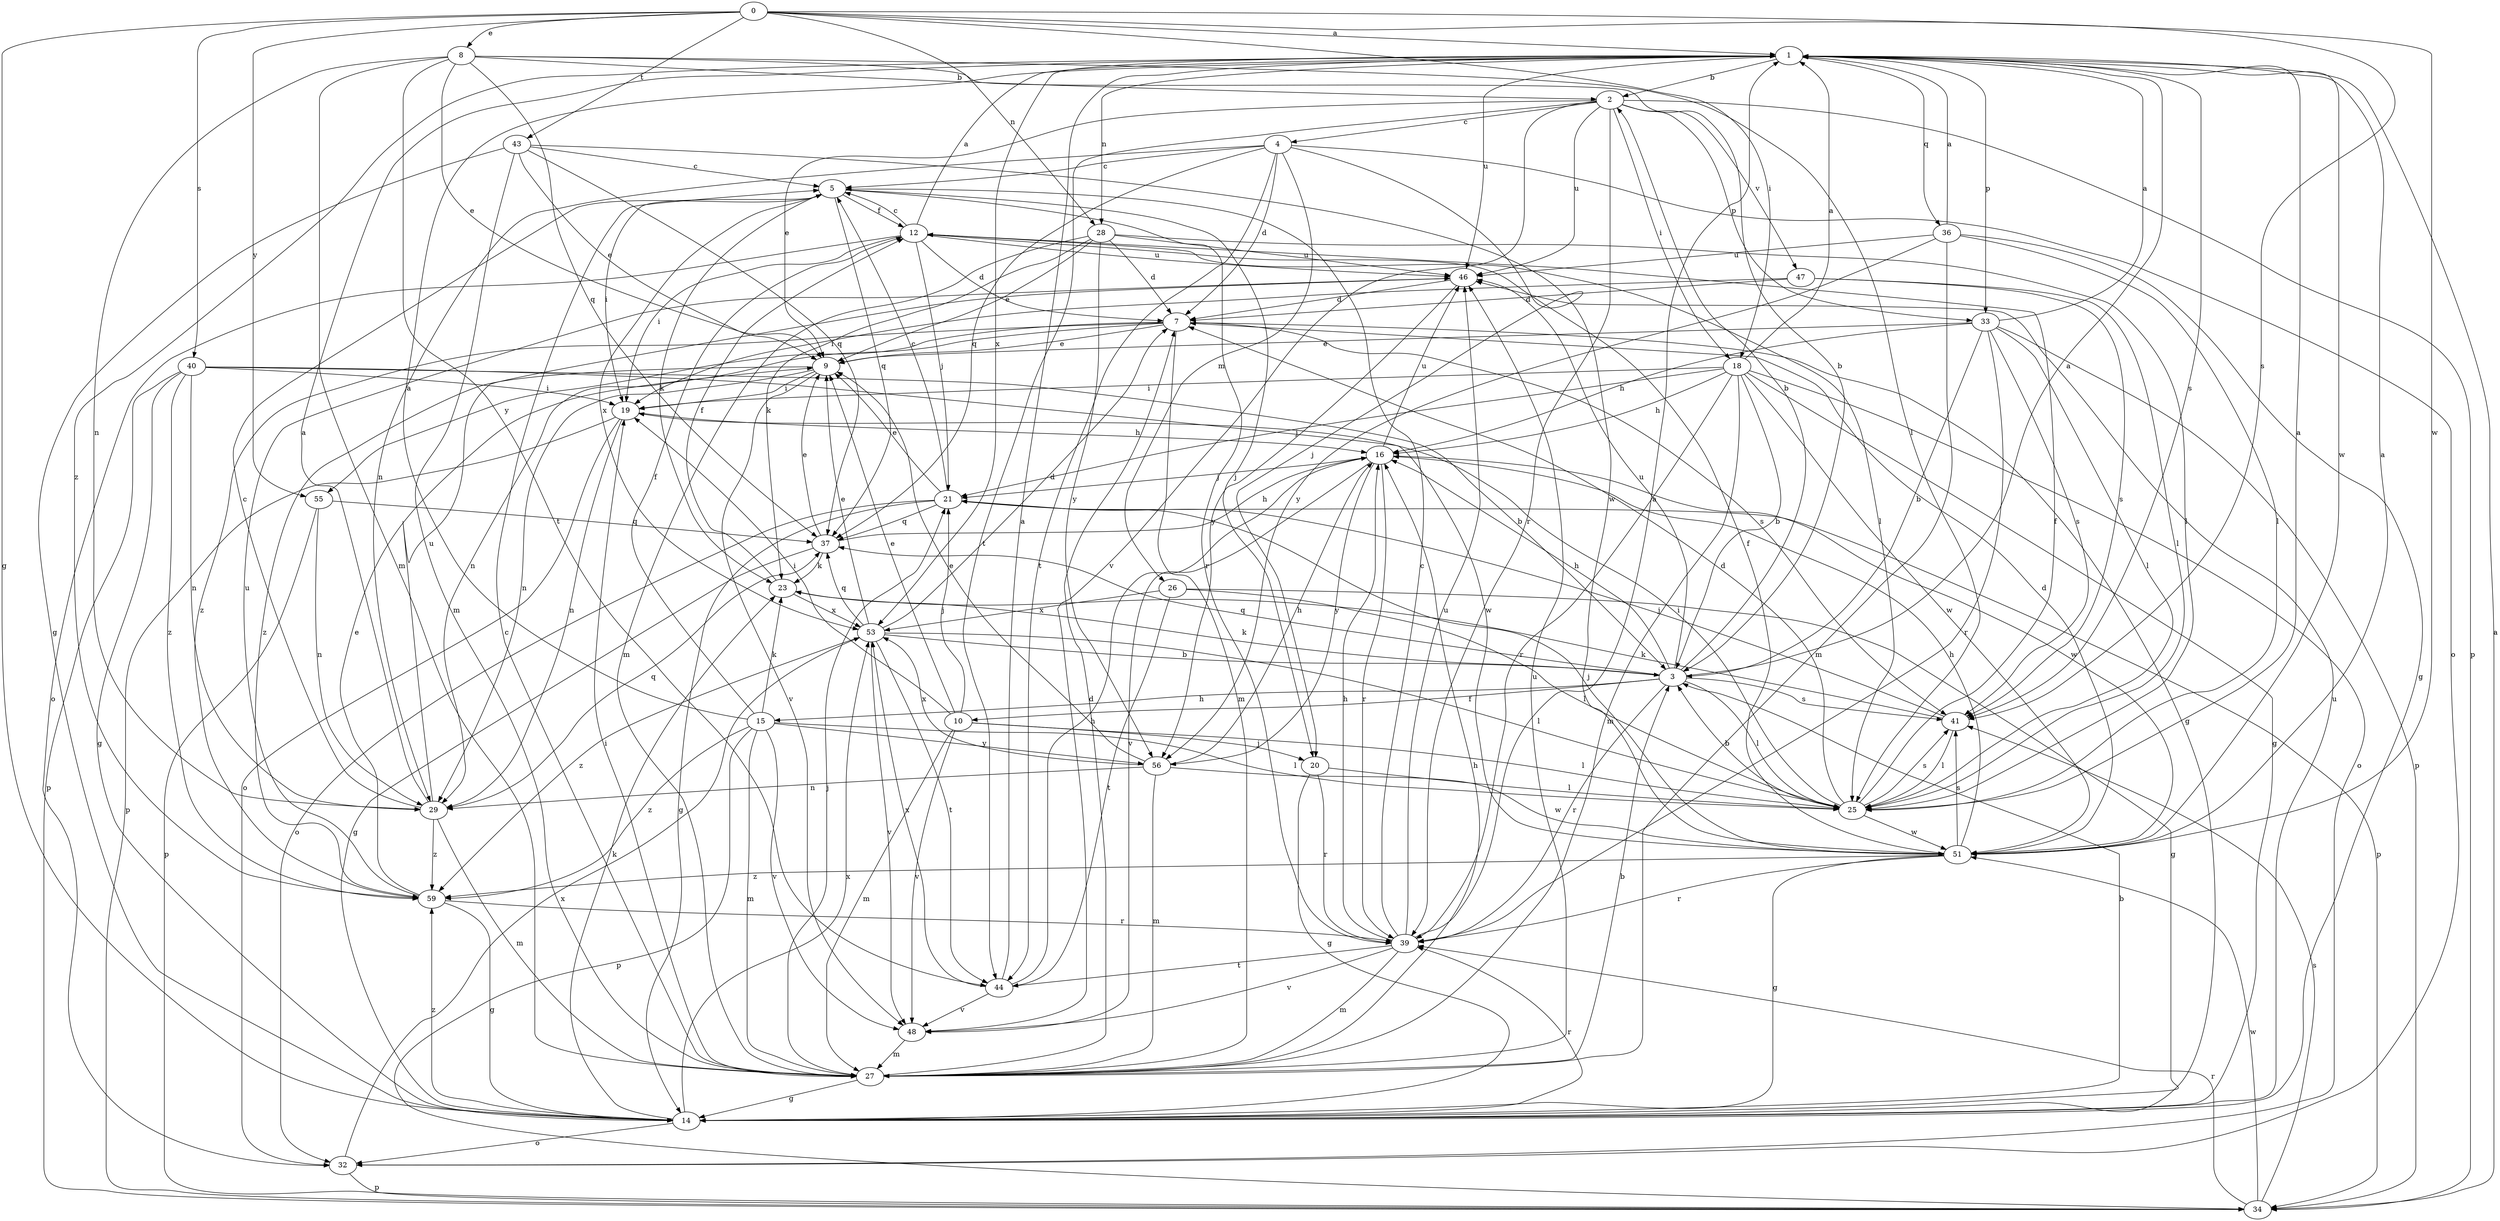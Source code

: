 strict digraph  {
0;
1;
2;
3;
4;
5;
7;
8;
9;
10;
12;
14;
15;
16;
18;
19;
20;
21;
23;
25;
26;
27;
28;
29;
32;
33;
34;
36;
37;
39;
40;
41;
43;
44;
46;
47;
48;
51;
53;
55;
56;
59;
0 -> 1  [label=a];
0 -> 8  [label=e];
0 -> 14  [label=g];
0 -> 18  [label=i];
0 -> 28  [label=n];
0 -> 40  [label=s];
0 -> 41  [label=s];
0 -> 43  [label=t];
0 -> 51  [label=w];
0 -> 55  [label=y];
1 -> 2  [label=b];
1 -> 28  [label=n];
1 -> 33  [label=p];
1 -> 36  [label=q];
1 -> 41  [label=s];
1 -> 46  [label=u];
1 -> 51  [label=w];
1 -> 53  [label=x];
1 -> 59  [label=z];
2 -> 4  [label=c];
2 -> 9  [label=e];
2 -> 18  [label=i];
2 -> 33  [label=p];
2 -> 34  [label=p];
2 -> 39  [label=r];
2 -> 44  [label=t];
2 -> 46  [label=u];
2 -> 47  [label=v];
2 -> 48  [label=v];
3 -> 1  [label=a];
3 -> 2  [label=b];
3 -> 10  [label=f];
3 -> 15  [label=h];
3 -> 16  [label=h];
3 -> 23  [label=k];
3 -> 25  [label=l];
3 -> 37  [label=q];
3 -> 39  [label=r];
3 -> 41  [label=s];
3 -> 46  [label=u];
4 -> 5  [label=c];
4 -> 7  [label=d];
4 -> 20  [label=j];
4 -> 26  [label=m];
4 -> 29  [label=n];
4 -> 32  [label=o];
4 -> 37  [label=q];
4 -> 44  [label=t];
5 -> 12  [label=f];
5 -> 19  [label=i];
5 -> 20  [label=j];
5 -> 23  [label=k];
5 -> 37  [label=q];
5 -> 39  [label=r];
5 -> 53  [label=x];
7 -> 9  [label=e];
7 -> 14  [label=g];
7 -> 27  [label=m];
7 -> 29  [label=n];
7 -> 41  [label=s];
7 -> 55  [label=y];
7 -> 59  [label=z];
8 -> 2  [label=b];
8 -> 3  [label=b];
8 -> 9  [label=e];
8 -> 25  [label=l];
8 -> 27  [label=m];
8 -> 29  [label=n];
8 -> 37  [label=q];
8 -> 44  [label=t];
9 -> 19  [label=i];
9 -> 29  [label=n];
9 -> 48  [label=v];
9 -> 59  [label=z];
10 -> 9  [label=e];
10 -> 19  [label=i];
10 -> 20  [label=j];
10 -> 21  [label=j];
10 -> 25  [label=l];
10 -> 27  [label=m];
10 -> 48  [label=v];
12 -> 1  [label=a];
12 -> 5  [label=c];
12 -> 7  [label=d];
12 -> 19  [label=i];
12 -> 21  [label=j];
12 -> 25  [label=l];
12 -> 32  [label=o];
12 -> 46  [label=u];
14 -> 3  [label=b];
14 -> 23  [label=k];
14 -> 32  [label=o];
14 -> 39  [label=r];
14 -> 46  [label=u];
14 -> 53  [label=x];
14 -> 59  [label=z];
15 -> 1  [label=a];
15 -> 12  [label=f];
15 -> 23  [label=k];
15 -> 25  [label=l];
15 -> 27  [label=m];
15 -> 34  [label=p];
15 -> 48  [label=v];
15 -> 56  [label=y];
15 -> 59  [label=z];
16 -> 21  [label=j];
16 -> 39  [label=r];
16 -> 46  [label=u];
16 -> 48  [label=v];
16 -> 51  [label=w];
16 -> 56  [label=y];
18 -> 1  [label=a];
18 -> 3  [label=b];
18 -> 14  [label=g];
18 -> 16  [label=h];
18 -> 19  [label=i];
18 -> 21  [label=j];
18 -> 27  [label=m];
18 -> 32  [label=o];
18 -> 39  [label=r];
18 -> 51  [label=w];
19 -> 16  [label=h];
19 -> 29  [label=n];
19 -> 32  [label=o];
19 -> 34  [label=p];
20 -> 14  [label=g];
20 -> 25  [label=l];
20 -> 39  [label=r];
21 -> 5  [label=c];
21 -> 9  [label=e];
21 -> 14  [label=g];
21 -> 32  [label=o];
21 -> 34  [label=p];
21 -> 37  [label=q];
23 -> 12  [label=f];
23 -> 53  [label=x];
25 -> 1  [label=a];
25 -> 3  [label=b];
25 -> 7  [label=d];
25 -> 12  [label=f];
25 -> 19  [label=i];
25 -> 41  [label=s];
25 -> 51  [label=w];
26 -> 14  [label=g];
26 -> 25  [label=l];
26 -> 44  [label=t];
26 -> 53  [label=x];
27 -> 3  [label=b];
27 -> 5  [label=c];
27 -> 7  [label=d];
27 -> 14  [label=g];
27 -> 16  [label=h];
27 -> 19  [label=i];
27 -> 21  [label=j];
27 -> 46  [label=u];
28 -> 7  [label=d];
28 -> 9  [label=e];
28 -> 23  [label=k];
28 -> 25  [label=l];
28 -> 27  [label=m];
28 -> 46  [label=u];
28 -> 56  [label=y];
29 -> 1  [label=a];
29 -> 5  [label=c];
29 -> 27  [label=m];
29 -> 37  [label=q];
29 -> 46  [label=u];
29 -> 59  [label=z];
32 -> 34  [label=p];
32 -> 53  [label=x];
33 -> 1  [label=a];
33 -> 3  [label=b];
33 -> 9  [label=e];
33 -> 16  [label=h];
33 -> 25  [label=l];
33 -> 34  [label=p];
33 -> 39  [label=r];
33 -> 41  [label=s];
34 -> 1  [label=a];
34 -> 39  [label=r];
34 -> 41  [label=s];
34 -> 51  [label=w];
36 -> 1  [label=a];
36 -> 14  [label=g];
36 -> 25  [label=l];
36 -> 27  [label=m];
36 -> 46  [label=u];
36 -> 56  [label=y];
37 -> 9  [label=e];
37 -> 14  [label=g];
37 -> 16  [label=h];
37 -> 23  [label=k];
39 -> 1  [label=a];
39 -> 5  [label=c];
39 -> 16  [label=h];
39 -> 27  [label=m];
39 -> 44  [label=t];
39 -> 46  [label=u];
39 -> 48  [label=v];
40 -> 3  [label=b];
40 -> 14  [label=g];
40 -> 19  [label=i];
40 -> 29  [label=n];
40 -> 34  [label=p];
40 -> 51  [label=w];
40 -> 59  [label=z];
41 -> 21  [label=j];
41 -> 23  [label=k];
41 -> 25  [label=l];
43 -> 5  [label=c];
43 -> 9  [label=e];
43 -> 14  [label=g];
43 -> 27  [label=m];
43 -> 37  [label=q];
43 -> 51  [label=w];
44 -> 1  [label=a];
44 -> 16  [label=h];
44 -> 48  [label=v];
44 -> 53  [label=x];
46 -> 7  [label=d];
46 -> 56  [label=y];
47 -> 7  [label=d];
47 -> 19  [label=i];
47 -> 25  [label=l];
47 -> 41  [label=s];
48 -> 27  [label=m];
51 -> 1  [label=a];
51 -> 7  [label=d];
51 -> 12  [label=f];
51 -> 14  [label=g];
51 -> 16  [label=h];
51 -> 21  [label=j];
51 -> 39  [label=r];
51 -> 41  [label=s];
51 -> 59  [label=z];
53 -> 3  [label=b];
53 -> 7  [label=d];
53 -> 9  [label=e];
53 -> 25  [label=l];
53 -> 37  [label=q];
53 -> 44  [label=t];
53 -> 48  [label=v];
53 -> 59  [label=z];
55 -> 29  [label=n];
55 -> 34  [label=p];
55 -> 37  [label=q];
56 -> 9  [label=e];
56 -> 16  [label=h];
56 -> 27  [label=m];
56 -> 29  [label=n];
56 -> 51  [label=w];
56 -> 53  [label=x];
59 -> 9  [label=e];
59 -> 14  [label=g];
59 -> 39  [label=r];
59 -> 46  [label=u];
}
